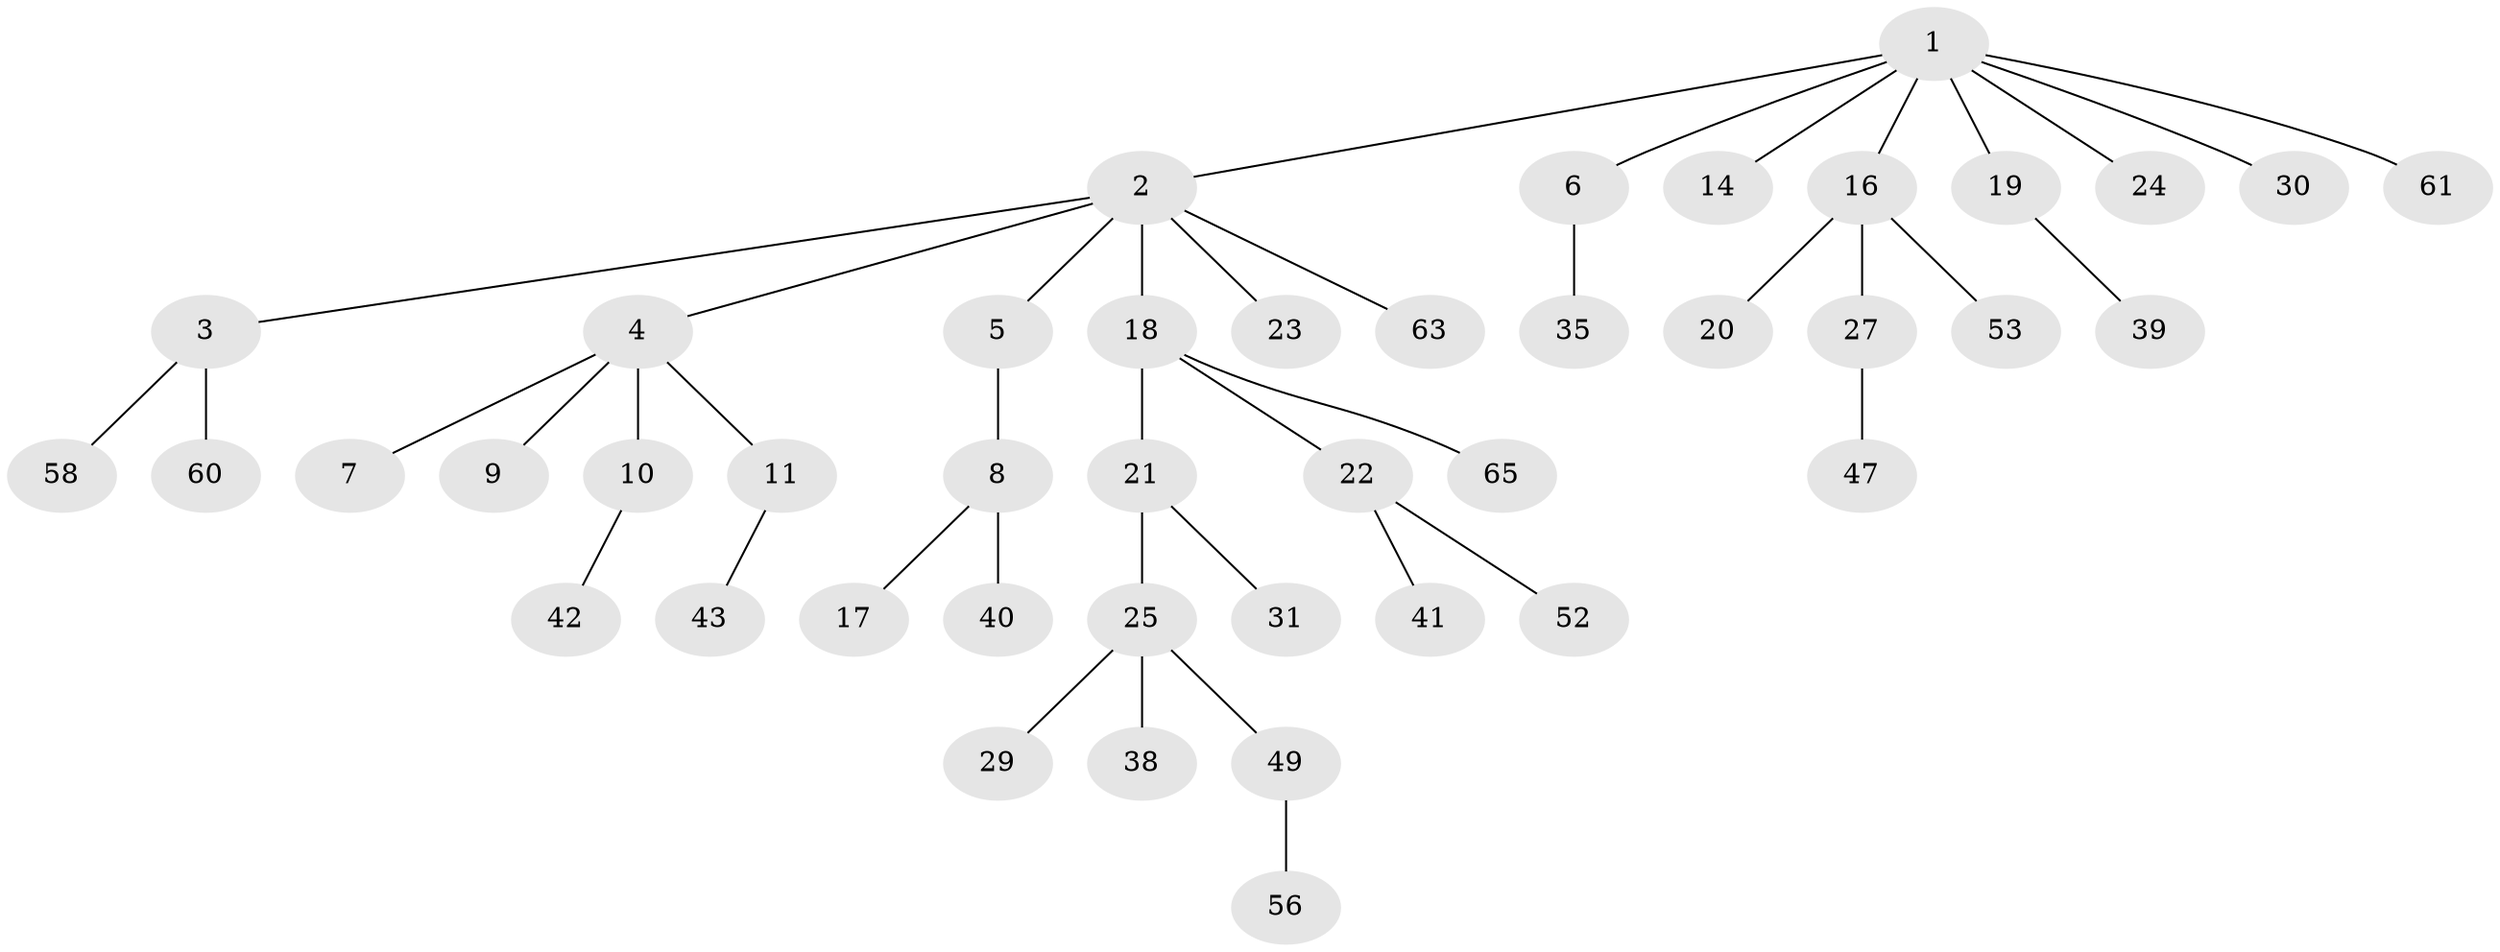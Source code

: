 // original degree distribution, {5: 0.03076923076923077, 8: 0.015384615384615385, 4: 0.09230769230769231, 6: 0.015384615384615385, 3: 0.1076923076923077, 1: 0.5692307692307692, 2: 0.16923076923076924}
// Generated by graph-tools (version 1.1) at 2025/42/03/06/25 10:42:02]
// undirected, 43 vertices, 42 edges
graph export_dot {
graph [start="1"]
  node [color=gray90,style=filled];
  1 [super="+12"];
  2 [super="+13"];
  3 [super="+64"];
  4 [super="+32"];
  5 [super="+59"];
  6 [super="+15"];
  7;
  8 [super="+33"];
  9;
  10 [super="+45"];
  11 [super="+55"];
  14;
  16 [super="+50"];
  17 [super="+26"];
  18 [super="+62"];
  19 [super="+34"];
  20;
  21 [super="+54"];
  22 [super="+36"];
  23;
  24;
  25 [super="+37"];
  27 [super="+28"];
  29;
  30;
  31 [super="+44"];
  35 [super="+48"];
  38;
  39;
  40 [super="+46"];
  41;
  42 [super="+51"];
  43;
  47;
  49 [super="+57"];
  52;
  53;
  56;
  58;
  60;
  61;
  63;
  65;
  1 -- 2;
  1 -- 6;
  1 -- 19;
  1 -- 30;
  1 -- 16;
  1 -- 24;
  1 -- 61;
  1 -- 14;
  2 -- 3;
  2 -- 4;
  2 -- 5;
  2 -- 18;
  2 -- 23;
  2 -- 63;
  3 -- 58;
  3 -- 60;
  4 -- 7;
  4 -- 9;
  4 -- 10;
  4 -- 11;
  5 -- 8;
  6 -- 35;
  8 -- 17;
  8 -- 40;
  10 -- 42;
  11 -- 43;
  16 -- 20;
  16 -- 27;
  16 -- 53;
  18 -- 21;
  18 -- 22;
  18 -- 65;
  19 -- 39;
  21 -- 25;
  21 -- 31;
  22 -- 41;
  22 -- 52;
  25 -- 29;
  25 -- 49;
  25 -- 38;
  27 -- 47;
  49 -- 56;
}
